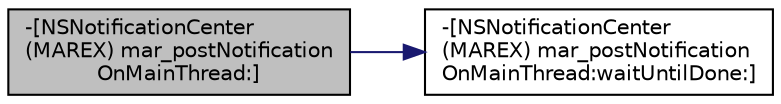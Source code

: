digraph "-[NSNotificationCenter(MAREX) mar_postNotificationOnMainThread:]"
{
  edge [fontname="Helvetica",fontsize="10",labelfontname="Helvetica",labelfontsize="10"];
  node [fontname="Helvetica",fontsize="10",shape=record];
  rankdir="LR";
  Node4 [label="-[NSNotificationCenter\l(MAREX) mar_postNotification\lOnMainThread:]",height=0.2,width=0.4,color="black", fillcolor="grey75", style="filled", fontcolor="black"];
  Node4 -> Node5 [color="midnightblue",fontsize="10",style="solid",fontname="Helvetica"];
  Node5 [label="-[NSNotificationCenter\l(MAREX) mar_postNotification\lOnMainThread:waitUntilDone:]",height=0.2,width=0.4,color="black", fillcolor="white", style="filled",URL="$category_n_s_notification_center_07_m_a_r_e_x_08.html#a21bd5a7944ec24f31ba617331d709c52"];
}
